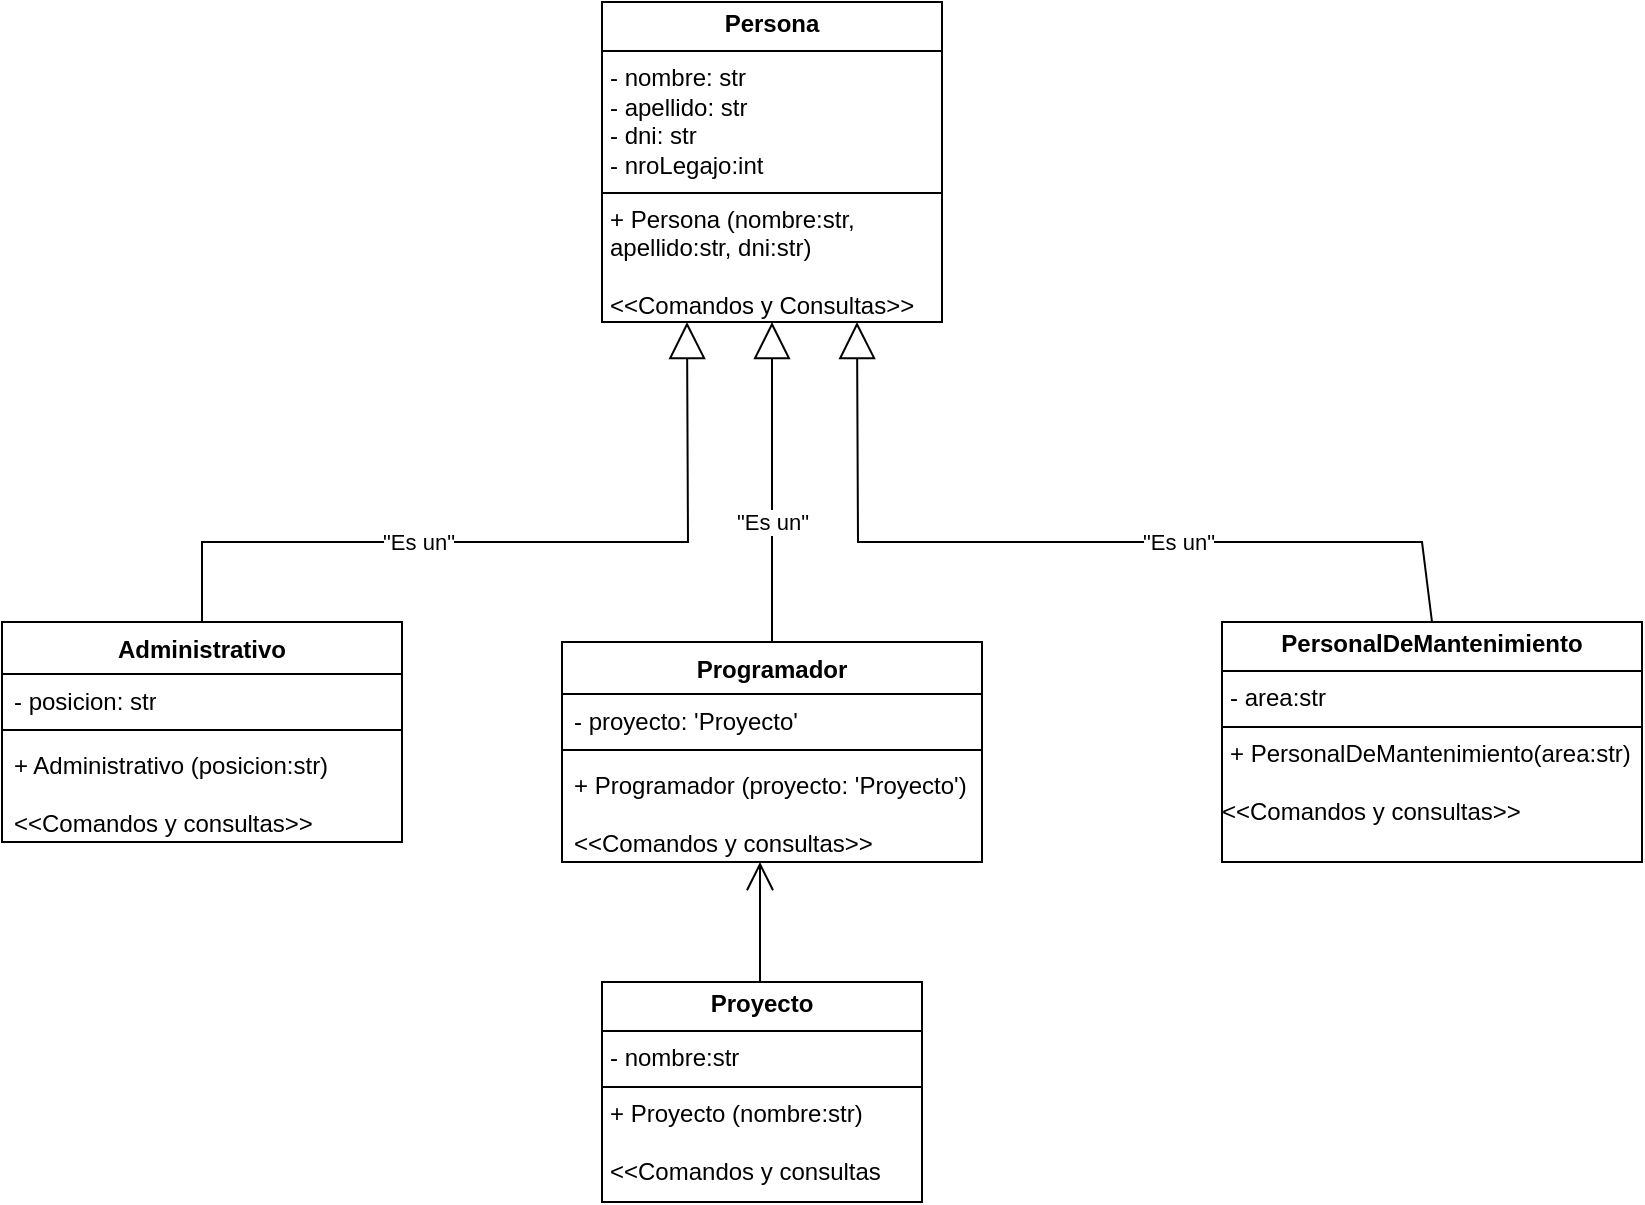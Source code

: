 <mxfile version="24.7.17">
  <diagram name="Página-1" id="gbR94fGdJpk4J-a1mt-H">
    <mxGraphModel dx="753" dy="740" grid="1" gridSize="10" guides="1" tooltips="1" connect="1" arrows="1" fold="1" page="1" pageScale="1" pageWidth="827" pageHeight="1169" math="0" shadow="0">
      <root>
        <mxCell id="0" />
        <mxCell id="1" parent="0" />
        <mxCell id="hITnZd_jxsISdjqa6Xtv-1" value="&lt;p style=&quot;margin:0px;margin-top:4px;text-align:center;&quot;&gt;&lt;b&gt;Persona&lt;/b&gt;&lt;/p&gt;&lt;hr size=&quot;1&quot; style=&quot;border-style:solid;&quot;&gt;&lt;p style=&quot;margin:0px;margin-left:4px;&quot;&gt;- nombre: str&lt;br&gt;- apellido: str&lt;/p&gt;&lt;p style=&quot;margin:0px;margin-left:4px;&quot;&gt;- dni: str&lt;/p&gt;&lt;p style=&quot;margin:0px;margin-left:4px;&quot;&gt;- nroLegajo:int&lt;/p&gt;&lt;hr size=&quot;1&quot; style=&quot;border-style:solid;&quot;&gt;&lt;p style=&quot;margin:0px;margin-left:4px;&quot;&gt;+ Persona (nombre:str, apellido:str, dni:str)&lt;/p&gt;&lt;p style=&quot;margin:0px;margin-left:4px;&quot;&gt;&lt;br&gt;&lt;/p&gt;&lt;p style=&quot;margin:0px;margin-left:4px;&quot;&gt;&amp;lt;&amp;lt;Comandos y Consultas&amp;gt;&amp;gt;&lt;/p&gt;" style="verticalAlign=top;align=left;overflow=fill;html=1;whiteSpace=wrap;" vertex="1" parent="1">
          <mxGeometry x="340" y="90" width="170" height="160" as="geometry" />
        </mxCell>
        <mxCell id="hITnZd_jxsISdjqa6Xtv-3" value="&quot;Es un&quot;" style="endArrow=block;endSize=16;endFill=0;html=1;rounded=0;entryX=0.25;entryY=1;entryDx=0;entryDy=0;exitX=0.5;exitY=0;exitDx=0;exitDy=0;" edge="1" parent="1" source="hITnZd_jxsISdjqa6Xtv-6" target="hITnZd_jxsISdjqa6Xtv-1">
          <mxGeometry x="-0.249" width="160" relative="1" as="geometry">
            <mxPoint x="160" y="400" as="sourcePoint" />
            <mxPoint x="460" y="360" as="targetPoint" />
            <Array as="points">
              <mxPoint x="140" y="360" />
              <mxPoint x="383" y="360" />
            </Array>
            <mxPoint as="offset" />
          </mxGeometry>
        </mxCell>
        <mxCell id="hITnZd_jxsISdjqa6Xtv-4" value="&quot;Es un&quot;" style="endArrow=block;endSize=16;endFill=0;html=1;rounded=0;entryX=0.75;entryY=1;entryDx=0;entryDy=0;exitX=0.5;exitY=0;exitDx=0;exitDy=0;" edge="1" parent="1" source="hITnZd_jxsISdjqa6Xtv-16" target="hITnZd_jxsISdjqa6Xtv-1">
          <mxGeometry x="-0.249" width="160" relative="1" as="geometry">
            <mxPoint x="738.5" y="400" as="sourcePoint" />
            <mxPoint x="583" y="280" as="targetPoint" />
            <Array as="points">
              <mxPoint x="750" y="360" />
              <mxPoint x="468" y="360" />
            </Array>
            <mxPoint as="offset" />
          </mxGeometry>
        </mxCell>
        <mxCell id="hITnZd_jxsISdjqa6Xtv-5" value="&quot;Es un&quot;" style="endArrow=block;endSize=16;endFill=0;html=1;rounded=0;entryX=0.5;entryY=1;entryDx=0;entryDy=0;" edge="1" parent="1" target="hITnZd_jxsISdjqa6Xtv-1">
          <mxGeometry x="-0.249" width="160" relative="1" as="geometry">
            <mxPoint x="425" y="410" as="sourcePoint" />
            <mxPoint x="393" y="260" as="targetPoint" />
            <Array as="points">
              <mxPoint x="425" y="410" />
              <mxPoint x="425" y="370" />
            </Array>
            <mxPoint as="offset" />
          </mxGeometry>
        </mxCell>
        <mxCell id="hITnZd_jxsISdjqa6Xtv-6" value="Administrativo" style="swimlane;fontStyle=1;align=center;verticalAlign=top;childLayout=stackLayout;horizontal=1;startSize=26;horizontalStack=0;resizeParent=1;resizeParentMax=0;resizeLast=0;collapsible=1;marginBottom=0;whiteSpace=wrap;html=1;" vertex="1" parent="1">
          <mxGeometry x="40" y="400" width="200" height="110" as="geometry" />
        </mxCell>
        <mxCell id="hITnZd_jxsISdjqa6Xtv-7" value="&lt;div&gt;- posicion: str&lt;/div&gt;" style="text;strokeColor=none;fillColor=none;align=left;verticalAlign=top;spacingLeft=4;spacingRight=4;overflow=hidden;rotatable=0;points=[[0,0.5],[1,0.5]];portConstraint=eastwest;whiteSpace=wrap;html=1;" vertex="1" parent="hITnZd_jxsISdjqa6Xtv-6">
          <mxGeometry y="26" width="200" height="24" as="geometry" />
        </mxCell>
        <mxCell id="hITnZd_jxsISdjqa6Xtv-8" value="" style="line;strokeWidth=1;fillColor=none;align=left;verticalAlign=middle;spacingTop=-1;spacingLeft=3;spacingRight=3;rotatable=0;labelPosition=right;points=[];portConstraint=eastwest;strokeColor=inherit;" vertex="1" parent="hITnZd_jxsISdjqa6Xtv-6">
          <mxGeometry y="50" width="200" height="8" as="geometry" />
        </mxCell>
        <mxCell id="hITnZd_jxsISdjqa6Xtv-9" value="+ Administrativo (posicion:str)&lt;div&gt;&lt;br&gt;&lt;/div&gt;&lt;div&gt;&amp;lt;&amp;lt;Comandos y consultas&amp;gt;&amp;gt;&lt;/div&gt;" style="text;strokeColor=none;fillColor=none;align=left;verticalAlign=top;spacingLeft=4;spacingRight=4;overflow=hidden;rotatable=0;points=[[0,0.5],[1,0.5]];portConstraint=eastwest;whiteSpace=wrap;html=1;" vertex="1" parent="hITnZd_jxsISdjqa6Xtv-6">
          <mxGeometry y="58" width="200" height="52" as="geometry" />
        </mxCell>
        <mxCell id="hITnZd_jxsISdjqa6Xtv-11" value="Programador" style="swimlane;fontStyle=1;align=center;verticalAlign=top;childLayout=stackLayout;horizontal=1;startSize=26;horizontalStack=0;resizeParent=1;resizeParentMax=0;resizeLast=0;collapsible=1;marginBottom=0;whiteSpace=wrap;html=1;" vertex="1" parent="1">
          <mxGeometry x="320" y="410" width="210" height="110" as="geometry" />
        </mxCell>
        <mxCell id="hITnZd_jxsISdjqa6Xtv-12" value="- proyecto: &#39;Proyecto&#39;" style="text;strokeColor=none;fillColor=none;align=left;verticalAlign=top;spacingLeft=4;spacingRight=4;overflow=hidden;rotatable=0;points=[[0,0.5],[1,0.5]];portConstraint=eastwest;whiteSpace=wrap;html=1;" vertex="1" parent="hITnZd_jxsISdjqa6Xtv-11">
          <mxGeometry y="26" width="210" height="24" as="geometry" />
        </mxCell>
        <mxCell id="hITnZd_jxsISdjqa6Xtv-13" value="" style="line;strokeWidth=1;fillColor=none;align=left;verticalAlign=middle;spacingTop=-1;spacingLeft=3;spacingRight=3;rotatable=0;labelPosition=right;points=[];portConstraint=eastwest;strokeColor=inherit;" vertex="1" parent="hITnZd_jxsISdjqa6Xtv-11">
          <mxGeometry y="50" width="210" height="8" as="geometry" />
        </mxCell>
        <mxCell id="hITnZd_jxsISdjqa6Xtv-14" value="+ Programador (proyecto: &#39;Proyecto&#39;)&lt;div&gt;&lt;br&gt;&lt;/div&gt;&lt;div&gt;&amp;lt;&amp;lt;Comandos y consultas&amp;gt;&amp;gt;&lt;/div&gt;" style="text;strokeColor=none;fillColor=none;align=left;verticalAlign=top;spacingLeft=4;spacingRight=4;overflow=hidden;rotatable=0;points=[[0,0.5],[1,0.5]];portConstraint=eastwest;whiteSpace=wrap;html=1;" vertex="1" parent="hITnZd_jxsISdjqa6Xtv-11">
          <mxGeometry y="58" width="210" height="52" as="geometry" />
        </mxCell>
        <mxCell id="hITnZd_jxsISdjqa6Xtv-16" value="&lt;p style=&quot;margin:0px;margin-top:4px;text-align:center;&quot;&gt;&lt;b&gt;PersonalDeMantenimiento&lt;/b&gt;&lt;/p&gt;&lt;hr size=&quot;1&quot; style=&quot;border-style:solid;&quot;&gt;&lt;p style=&quot;margin:0px;margin-left:4px;&quot;&gt;- area:str&lt;/p&gt;&lt;hr size=&quot;1&quot; style=&quot;border-style:solid;&quot;&gt;&lt;p style=&quot;margin:0px;margin-left:4px;&quot;&gt;+ PersonalDeMantenimiento(area:str)&lt;/p&gt;&lt;div&gt;&lt;br&gt;&lt;/div&gt;&lt;div&gt;&amp;lt;&amp;lt;Comandos y consultas&amp;gt;&amp;gt;&lt;/div&gt;" style="verticalAlign=top;align=left;overflow=fill;html=1;whiteSpace=wrap;" vertex="1" parent="1">
          <mxGeometry x="650" y="400" width="210" height="120" as="geometry" />
        </mxCell>
        <mxCell id="hITnZd_jxsISdjqa6Xtv-18" value="" style="endArrow=open;endFill=1;endSize=12;html=1;rounded=0;" edge="1" parent="1">
          <mxGeometry width="160" relative="1" as="geometry">
            <mxPoint x="419" y="580" as="sourcePoint" />
            <mxPoint x="419" y="520" as="targetPoint" />
          </mxGeometry>
        </mxCell>
        <mxCell id="hITnZd_jxsISdjqa6Xtv-19" value="&lt;p style=&quot;margin:0px;margin-top:4px;text-align:center;&quot;&gt;&lt;b&gt;Proyecto&lt;/b&gt;&lt;/p&gt;&lt;hr size=&quot;1&quot; style=&quot;border-style:solid;&quot;&gt;&lt;p style=&quot;margin:0px;margin-left:4px;&quot;&gt;- nombre:str&lt;/p&gt;&lt;hr size=&quot;1&quot; style=&quot;border-style:solid;&quot;&gt;&lt;p style=&quot;margin:0px;margin-left:4px;&quot;&gt;+ Proyecto (nombre:str)&lt;/p&gt;&lt;p style=&quot;margin:0px;margin-left:4px;&quot;&gt;&lt;br&gt;&lt;/p&gt;&lt;p style=&quot;margin:0px;margin-left:4px;&quot;&gt;&amp;lt;&amp;lt;Comandos y consultas&lt;/p&gt;" style="verticalAlign=top;align=left;overflow=fill;html=1;whiteSpace=wrap;" vertex="1" parent="1">
          <mxGeometry x="340" y="580" width="160" height="110" as="geometry" />
        </mxCell>
      </root>
    </mxGraphModel>
  </diagram>
</mxfile>
